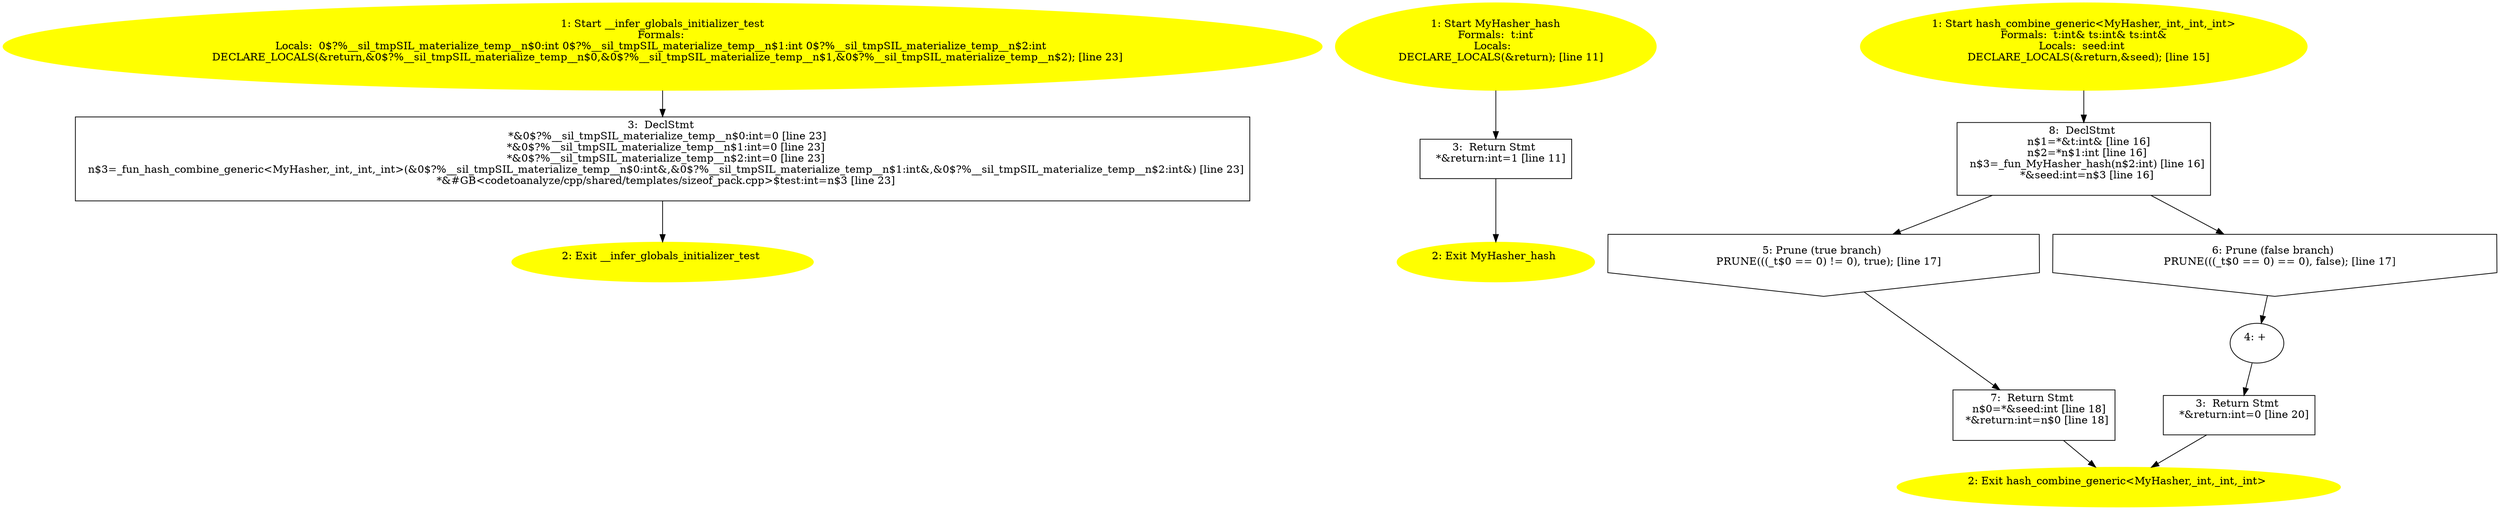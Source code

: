 /* @generated */
digraph iCFG {
"__infer_globals_initializer_test.19c6153ea70b713d8d2a1a0fd4ae91e3_1" [label="1: Start __infer_globals_initializer_test\nFormals: \nLocals:  0$?%__sil_tmpSIL_materialize_temp__n$0:int 0$?%__sil_tmpSIL_materialize_temp__n$1:int 0$?%__sil_tmpSIL_materialize_temp__n$2:int \n   DECLARE_LOCALS(&return,&0$?%__sil_tmpSIL_materialize_temp__n$0,&0$?%__sil_tmpSIL_materialize_temp__n$1,&0$?%__sil_tmpSIL_materialize_temp__n$2); [line 23]\n " color=yellow style=filled]
	

	 "__infer_globals_initializer_test.19c6153ea70b713d8d2a1a0fd4ae91e3_1" -> "__infer_globals_initializer_test.19c6153ea70b713d8d2a1a0fd4ae91e3_3" ;
"__infer_globals_initializer_test.19c6153ea70b713d8d2a1a0fd4ae91e3_2" [label="2: Exit __infer_globals_initializer_test \n  " color=yellow style=filled]
	

"__infer_globals_initializer_test.19c6153ea70b713d8d2a1a0fd4ae91e3_3" [label="3:  DeclStmt \n   *&0$?%__sil_tmpSIL_materialize_temp__n$0:int=0 [line 23]\n  *&0$?%__sil_tmpSIL_materialize_temp__n$1:int=0 [line 23]\n  *&0$?%__sil_tmpSIL_materialize_temp__n$2:int=0 [line 23]\n  n$3=_fun_hash_combine_generic<MyHasher,_int,_int,_int>(&0$?%__sil_tmpSIL_materialize_temp__n$0:int&,&0$?%__sil_tmpSIL_materialize_temp__n$1:int&,&0$?%__sil_tmpSIL_materialize_temp__n$2:int&) [line 23]\n  *&#GB<codetoanalyze/cpp/shared/templates/sizeof_pack.cpp>$test:int=n$3 [line 23]\n " shape="box"]
	

	 "__infer_globals_initializer_test.19c6153ea70b713d8d2a1a0fd4ae91e3_3" -> "__infer_globals_initializer_test.19c6153ea70b713d8d2a1a0fd4ae91e3_2" ;
"MyHasher_hash(_ZN8MyHasher4hashEi).eb9ae99d1fcb0f8714448f416948e011_1" [label="1: Start MyHasher_hash\nFormals:  t:int\nLocals:  \n   DECLARE_LOCALS(&return); [line 11]\n " color=yellow style=filled]
	

	 "MyHasher_hash(_ZN8MyHasher4hashEi).eb9ae99d1fcb0f8714448f416948e011_1" -> "MyHasher_hash(_ZN8MyHasher4hashEi).eb9ae99d1fcb0f8714448f416948e011_3" ;
"MyHasher_hash(_ZN8MyHasher4hashEi).eb9ae99d1fcb0f8714448f416948e011_2" [label="2: Exit MyHasher_hash \n  " color=yellow style=filled]
	

"MyHasher_hash(_ZN8MyHasher4hashEi).eb9ae99d1fcb0f8714448f416948e011_3" [label="3:  Return Stmt \n   *&return:int=1 [line 11]\n " shape="box"]
	

	 "MyHasher_hash(_ZN8MyHasher4hashEi).eb9ae99d1fcb0f8714448f416948e011_3" -> "MyHasher_hash(_ZN8MyHasher4hashEi).eb9ae99d1fcb0f8714448f416948e011_2" ;
"hash_combine_generic<MyHasher,_int,_int,_int>{d41d8cd98f00b204e9800998ecf8427e_Z20hash_combine_gener.b8c26558ea75210645f0aa7f744d99b8_1" [label="1: Start hash_combine_generic<MyHasher,_int,_int,_int>\nFormals:  t:int& ts:int& ts:int&\nLocals:  seed:int \n   DECLARE_LOCALS(&return,&seed); [line 15]\n " color=yellow style=filled]
	

	 "hash_combine_generic<MyHasher,_int,_int,_int>{d41d8cd98f00b204e9800998ecf8427e_Z20hash_combine_gener.b8c26558ea75210645f0aa7f744d99b8_1" -> "hash_combine_generic<MyHasher,_int,_int,_int>{d41d8cd98f00b204e9800998ecf8427e_Z20hash_combine_gener.b8c26558ea75210645f0aa7f744d99b8_8" ;
"hash_combine_generic<MyHasher,_int,_int,_int>{d41d8cd98f00b204e9800998ecf8427e_Z20hash_combine_gener.b8c26558ea75210645f0aa7f744d99b8_2" [label="2: Exit hash_combine_generic<MyHasher,_int,_int,_int> \n  " color=yellow style=filled]
	

"hash_combine_generic<MyHasher,_int,_int,_int>{d41d8cd98f00b204e9800998ecf8427e_Z20hash_combine_gener.b8c26558ea75210645f0aa7f744d99b8_3" [label="3:  Return Stmt \n   *&return:int=0 [line 20]\n " shape="box"]
	

	 "hash_combine_generic<MyHasher,_int,_int,_int>{d41d8cd98f00b204e9800998ecf8427e_Z20hash_combine_gener.b8c26558ea75210645f0aa7f744d99b8_3" -> "hash_combine_generic<MyHasher,_int,_int,_int>{d41d8cd98f00b204e9800998ecf8427e_Z20hash_combine_gener.b8c26558ea75210645f0aa7f744d99b8_2" ;
"hash_combine_generic<MyHasher,_int,_int,_int>{d41d8cd98f00b204e9800998ecf8427e_Z20hash_combine_gener.b8c26558ea75210645f0aa7f744d99b8_4" [label="4: + \n  " ]
	

	 "hash_combine_generic<MyHasher,_int,_int,_int>{d41d8cd98f00b204e9800998ecf8427e_Z20hash_combine_gener.b8c26558ea75210645f0aa7f744d99b8_4" -> "hash_combine_generic<MyHasher,_int,_int,_int>{d41d8cd98f00b204e9800998ecf8427e_Z20hash_combine_gener.b8c26558ea75210645f0aa7f744d99b8_3" ;
"hash_combine_generic<MyHasher,_int,_int,_int>{d41d8cd98f00b204e9800998ecf8427e_Z20hash_combine_gener.b8c26558ea75210645f0aa7f744d99b8_5" [label="5: Prune (true branch) \n   PRUNE(((_t$0 == 0) != 0), true); [line 17]\n " shape="invhouse"]
	

	 "hash_combine_generic<MyHasher,_int,_int,_int>{d41d8cd98f00b204e9800998ecf8427e_Z20hash_combine_gener.b8c26558ea75210645f0aa7f744d99b8_5" -> "hash_combine_generic<MyHasher,_int,_int,_int>{d41d8cd98f00b204e9800998ecf8427e_Z20hash_combine_gener.b8c26558ea75210645f0aa7f744d99b8_7" ;
"hash_combine_generic<MyHasher,_int,_int,_int>{d41d8cd98f00b204e9800998ecf8427e_Z20hash_combine_gener.b8c26558ea75210645f0aa7f744d99b8_6" [label="6: Prune (false branch) \n   PRUNE(((_t$0 == 0) == 0), false); [line 17]\n " shape="invhouse"]
	

	 "hash_combine_generic<MyHasher,_int,_int,_int>{d41d8cd98f00b204e9800998ecf8427e_Z20hash_combine_gener.b8c26558ea75210645f0aa7f744d99b8_6" -> "hash_combine_generic<MyHasher,_int,_int,_int>{d41d8cd98f00b204e9800998ecf8427e_Z20hash_combine_gener.b8c26558ea75210645f0aa7f744d99b8_4" ;
"hash_combine_generic<MyHasher,_int,_int,_int>{d41d8cd98f00b204e9800998ecf8427e_Z20hash_combine_gener.b8c26558ea75210645f0aa7f744d99b8_7" [label="7:  Return Stmt \n   n$0=*&seed:int [line 18]\n  *&return:int=n$0 [line 18]\n " shape="box"]
	

	 "hash_combine_generic<MyHasher,_int,_int,_int>{d41d8cd98f00b204e9800998ecf8427e_Z20hash_combine_gener.b8c26558ea75210645f0aa7f744d99b8_7" -> "hash_combine_generic<MyHasher,_int,_int,_int>{d41d8cd98f00b204e9800998ecf8427e_Z20hash_combine_gener.b8c26558ea75210645f0aa7f744d99b8_2" ;
"hash_combine_generic<MyHasher,_int,_int,_int>{d41d8cd98f00b204e9800998ecf8427e_Z20hash_combine_gener.b8c26558ea75210645f0aa7f744d99b8_8" [label="8:  DeclStmt \n   n$1=*&t:int& [line 16]\n  n$2=*n$1:int [line 16]\n  n$3=_fun_MyHasher_hash(n$2:int) [line 16]\n  *&seed:int=n$3 [line 16]\n " shape="box"]
	

	 "hash_combine_generic<MyHasher,_int,_int,_int>{d41d8cd98f00b204e9800998ecf8427e_Z20hash_combine_gener.b8c26558ea75210645f0aa7f744d99b8_8" -> "hash_combine_generic<MyHasher,_int,_int,_int>{d41d8cd98f00b204e9800998ecf8427e_Z20hash_combine_gener.b8c26558ea75210645f0aa7f744d99b8_5" ;
	 "hash_combine_generic<MyHasher,_int,_int,_int>{d41d8cd98f00b204e9800998ecf8427e_Z20hash_combine_gener.b8c26558ea75210645f0aa7f744d99b8_8" -> "hash_combine_generic<MyHasher,_int,_int,_int>{d41d8cd98f00b204e9800998ecf8427e_Z20hash_combine_gener.b8c26558ea75210645f0aa7f744d99b8_6" ;
}
